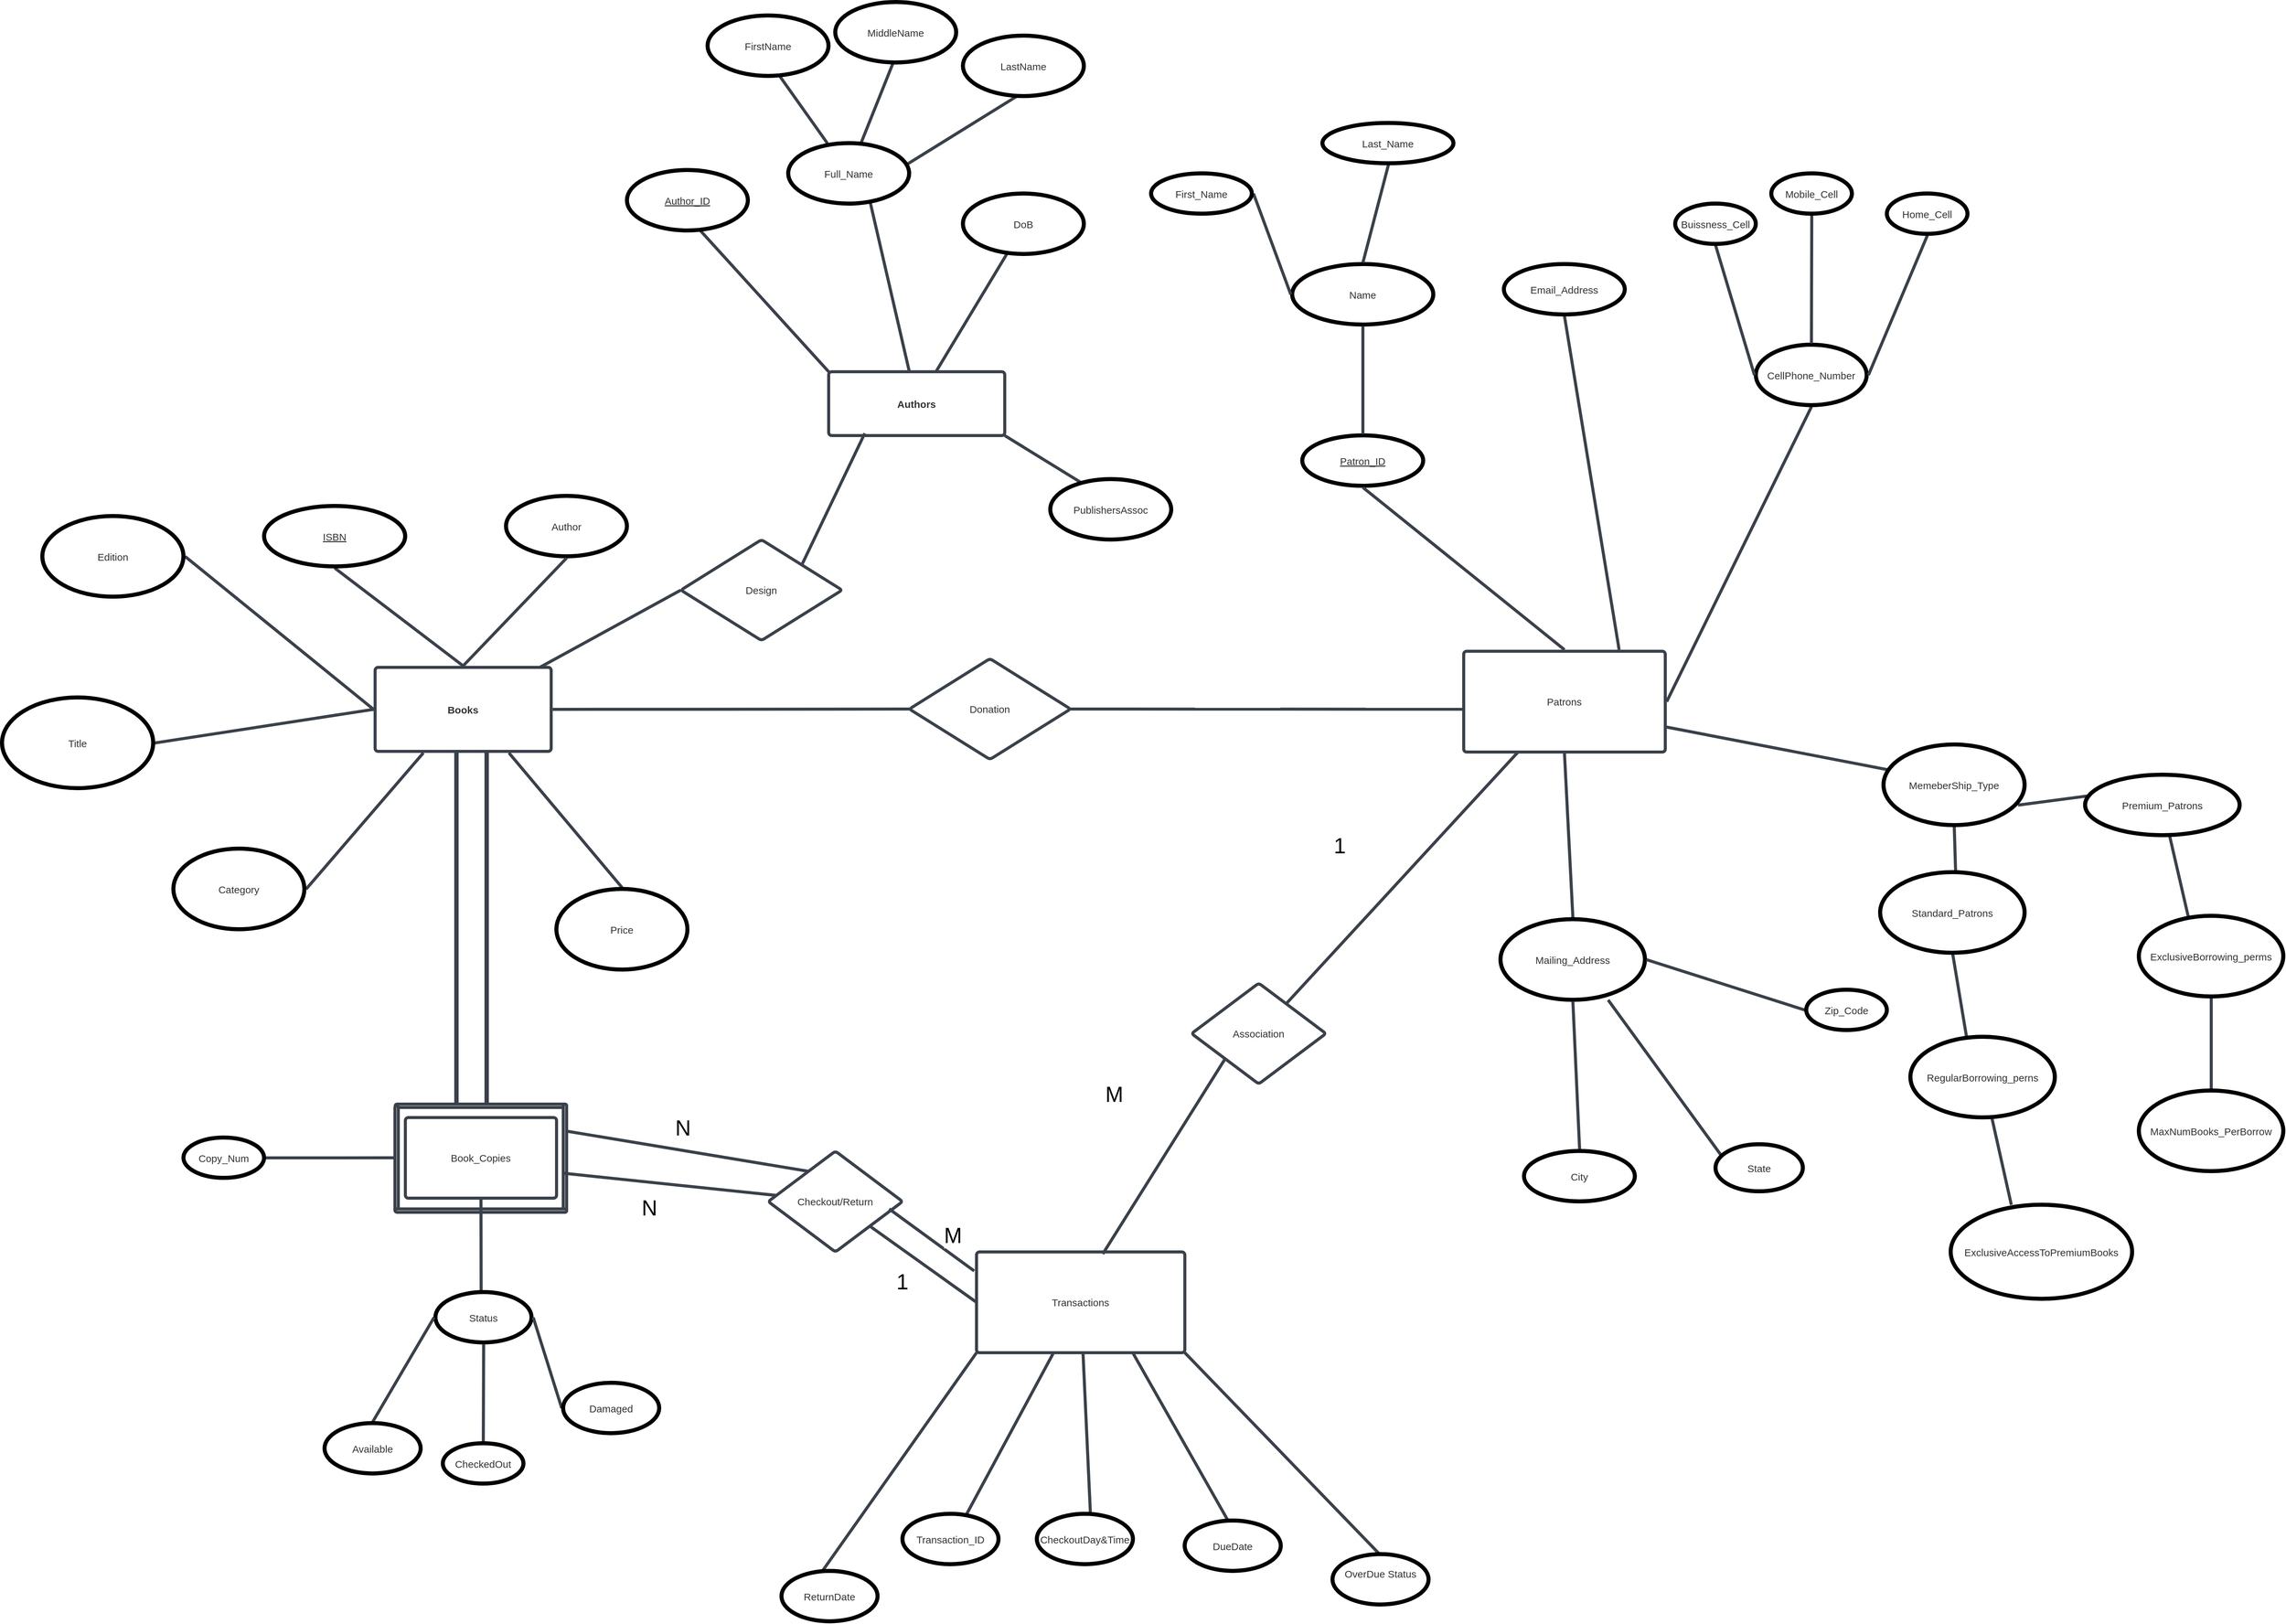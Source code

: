 <mxfile version="26.0.10">
  <diagram name="Page-1" id="xeobxapnhnjurY0t2ZCF">
    <mxGraphModel dx="5928" dy="4976" grid="1" gridSize="10" guides="1" tooltips="1" connect="1" arrows="1" fold="1" page="1" pageScale="1" pageWidth="1100" pageHeight="1700" math="0" shadow="0">
      <root>
        <mxCell id="0" />
        <mxCell id="1" parent="0" />
        <mxCell id="eGAmUR279255d1PDw6Jc-125" value="" style="group;rounded=1;fontSize=15;textOpacity=80;" parent="1" vertex="1" connectable="0">
          <mxGeometry x="760" y="-1100" width="2925" height="2025" as="geometry" />
        </mxCell>
        <mxCell id="eGAmUR279255d1PDw6Jc-61" value="Books" style="html=1;overflow=block;blockSpacing=1;whiteSpace=wrap;fontSize=15;fontColor=default;fontStyle=1;spacing=3.8;strokeColor=#3a414a;strokeOpacity=100;fillOpacity=100;rounded=1;absoluteArcSize=1;arcSize=9;fillColor=#ffffff;strokeWidth=4.5;lucidId=j2_NHzCVTF-l;textOpacity=80;" parent="eGAmUR279255d1PDw6Jc-125" vertex="1">
          <mxGeometry x="555" y="810" width="262" height="125" as="geometry" />
        </mxCell>
        <mxCell id="eGAmUR279255d1PDw6Jc-62" value="" style="html=1;jettySize=18;whiteSpace=wrap;fontSize=15;strokeColor=#3a414a;strokeOpacity=100;strokeWidth=4.5;rounded=1;arcSize=12;startArrow=none;endArrow=none;exitX=0.5;exitY=-0.018;exitPerimeter=0;entryX=0.5;entryY=1.025;entryPerimeter=0;lucidId=H2_NlaD~RAQ-;textOpacity=80;" parent="eGAmUR279255d1PDw6Jc-125" source="eGAmUR279255d1PDw6Jc-61" target="eGAmUR279255d1PDw6Jc-63" edge="1">
          <mxGeometry width="100" height="100" relative="1" as="geometry" />
        </mxCell>
        <mxCell id="eGAmUR279255d1PDw6Jc-63" value="ISBN" style="shape=ellipse;strokeWidth=6;fontSize=15;textOpacity=80;fontStyle=4" parent="eGAmUR279255d1PDw6Jc-125" vertex="1">
          <mxGeometry x="390" y="570" width="210" height="90" as="geometry" />
        </mxCell>
        <mxCell id="eGAmUR279255d1PDw6Jc-64" value="Author" style="shape=ellipse;strokeWidth=6;fontSize=15;textOpacity=80;" parent="eGAmUR279255d1PDw6Jc-125" vertex="1">
          <mxGeometry x="750" y="555" width="180" height="90" as="geometry" />
        </mxCell>
        <mxCell id="eGAmUR279255d1PDw6Jc-65" value="" style="html=1;jettySize=18;whiteSpace=wrap;fontSize=15;strokeColor=#3a414a;strokeOpacity=100;strokeWidth=4.5;rounded=1;arcSize=12;startArrow=none;endArrow=none;exitX=0.5;exitY=-0.018;exitPerimeter=0;entryX=0.5;entryY=1.025;entryPerimeter=0;lucidId=e5_N7iAQc3CS;textOpacity=80;" parent="eGAmUR279255d1PDw6Jc-125" source="eGAmUR279255d1PDw6Jc-61" target="eGAmUR279255d1PDw6Jc-64" edge="1">
          <mxGeometry width="100" height="100" relative="1" as="geometry" />
        </mxCell>
        <mxCell id="eGAmUR279255d1PDw6Jc-66" value="" style="html=1;jettySize=18;whiteSpace=wrap;fontSize=15;strokeColor=#3a414a;strokeOpacity=100;strokeWidth=4.5;rounded=1;arcSize=12;startArrow=none;endArrow=none;exitX=-0.009;exitY=0.5;exitPerimeter=0;entryX=1.01;entryY=0.5;entryPerimeter=0;lucidId=o5_NpqxvBkij;textOpacity=80;" parent="eGAmUR279255d1PDw6Jc-125" source="eGAmUR279255d1PDw6Jc-61" target="eGAmUR279255d1PDw6Jc-67" edge="1">
          <mxGeometry width="100" height="100" relative="1" as="geometry" />
        </mxCell>
        <mxCell id="eGAmUR279255d1PDw6Jc-67" value="Title " style="shape=ellipse;strokeWidth=6;fontSize=15;textOpacity=80;" parent="eGAmUR279255d1PDw6Jc-125" vertex="1">
          <mxGeometry y="855" width="225" height="135" as="geometry" />
        </mxCell>
        <mxCell id="eGAmUR279255d1PDw6Jc-68" value="" style="html=1;jettySize=18;whiteSpace=wrap;fontSize=15;strokeColor=#3a414a;strokeOpacity=100;strokeWidth=4.5;rounded=1;arcSize=12;startArrow=none;endArrow=none;exitX=-0.009;exitY=0.5;exitPerimeter=0;entryX=1.011;entryY=0.5;entryPerimeter=0;lucidId=J5_NUJ4w3qfV;textOpacity=80;" parent="eGAmUR279255d1PDw6Jc-125" source="eGAmUR279255d1PDw6Jc-61" target="eGAmUR279255d1PDw6Jc-69" edge="1">
          <mxGeometry width="100" height="100" relative="1" as="geometry" />
        </mxCell>
        <mxCell id="eGAmUR279255d1PDw6Jc-69" value="Edition" style="shape=ellipse;strokeWidth=6;fontSize=15;textOpacity=80;" parent="eGAmUR279255d1PDw6Jc-125" vertex="1">
          <mxGeometry x="60" y="585" width="210" height="120" as="geometry" />
        </mxCell>
        <mxCell id="eGAmUR279255d1PDw6Jc-70" value="" style="html=1;jettySize=18;whiteSpace=wrap;fontSize=15;strokeColor=#3a414a;strokeOpacity=100;strokeWidth=4.5;rounded=1;arcSize=12;startArrow=none;endArrow=none;exitX=0.274;exitY=1.018;exitPerimeter=0;entryX=1.012;entryY=0.5;entryPerimeter=0;lucidId=d6_NPdIH_Iv1;textOpacity=80;" parent="eGAmUR279255d1PDw6Jc-125" source="eGAmUR279255d1PDw6Jc-61" target="eGAmUR279255d1PDw6Jc-71" edge="1">
          <mxGeometry width="100" height="100" relative="1" as="geometry" />
        </mxCell>
        <mxCell id="eGAmUR279255d1PDw6Jc-71" value="Category" style="shape=ellipse;strokeWidth=6;fontSize=15;textOpacity=80;" parent="eGAmUR279255d1PDw6Jc-125" vertex="1">
          <mxGeometry x="255" y="1080" width="195" height="120" as="geometry" />
        </mxCell>
        <mxCell id="eGAmUR279255d1PDw6Jc-72" value="" style="html=1;jettySize=18;whiteSpace=wrap;fontSize=15;strokeColor=#3a414a;strokeOpacity=100;strokeWidth=4.5;rounded=1;arcSize=12;startArrow=none;endArrow=none;exitX=0.76;exitY=1.018;exitPerimeter=0;entryX=0.5;entryY=-0.019;entryPerimeter=0;lucidId=m6_N-7KDhnri;textOpacity=80;" parent="eGAmUR279255d1PDw6Jc-125" source="eGAmUR279255d1PDw6Jc-61" target="eGAmUR279255d1PDw6Jc-73" edge="1">
          <mxGeometry width="100" height="100" relative="1" as="geometry" />
        </mxCell>
        <mxCell id="eGAmUR279255d1PDw6Jc-73" value="Price" style="shape=ellipse;strokeWidth=6;fontSize=15;textOpacity=80;" parent="eGAmUR279255d1PDw6Jc-125" vertex="1">
          <mxGeometry x="825" y="1140" width="195" height="120" as="geometry" />
        </mxCell>
        <mxCell id="eGAmUR279255d1PDw6Jc-74" value="" style="html=1;jettySize=18;whiteSpace=wrap;fontSize=15;strokeColor=#3a414a;strokeOpacity=100;strokeWidth=4.5;rounded=1;arcSize=12;startArrow=none;endArrow=none;exitX=0.49;exitY=1;exitPerimeter=0;entryX=1.019;entryY=0.5;entryPerimeter=0;lucidId=Jh.NhC.yT0Kk;textOpacity=80;" parent="eGAmUR279255d1PDw6Jc-125" source="eGAmUR279255d1PDw6Jc-81" target="eGAmUR279255d1PDw6Jc-75" edge="1">
          <mxGeometry width="100" height="100" relative="1" as="geometry" />
        </mxCell>
        <mxCell id="eGAmUR279255d1PDw6Jc-75" value="Copy_Num" style="shape=ellipse;strokeWidth=6;fontSize=15;textOpacity=80;" parent="eGAmUR279255d1PDw6Jc-125" vertex="1">
          <mxGeometry x="270" y="1510" width="120" height="60" as="geometry" />
        </mxCell>
        <mxCell id="eGAmUR279255d1PDw6Jc-76" value="Book_Copies" style="html=1;overflow=block;blockSpacing=1;whiteSpace=wrap;fontSize=15;fontColor=default;spacing=9;strokeColor=#3a414a;strokeOpacity=100;fillOpacity=100;rounded=1;absoluteArcSize=1;arcSize=9;fillColor=#ffffff;strokeWidth=4.5;lucidId=Kf.Nl1nL9Wi.;textOpacity=80;" parent="eGAmUR279255d1PDw6Jc-125" vertex="1">
          <mxGeometry x="600" y="1480" width="225" height="120" as="geometry" />
        </mxCell>
        <mxCell id="eGAmUR279255d1PDw6Jc-77" value="" style="html=1;overflow=block;blockSpacing=1;whiteSpace=wrap;fontSize=15;spacing=0;strokeColor=#3a414a;strokeOpacity=100;fillOpacity=100;rounded=1;absoluteArcSize=1;arcSize=9;rotation=-270;fillColor=#ffffff;strokeWidth=4.5;lucidId=Kg.NG8R0NltL;textOpacity=80;" parent="eGAmUR279255d1PDw6Jc-125" vertex="1">
          <mxGeometry x="412" y="1198" width="528" height="2" as="geometry" />
        </mxCell>
        <mxCell id="eGAmUR279255d1PDw6Jc-78" value="" style="html=1;overflow=block;blockSpacing=1;whiteSpace=wrap;fontSize=15;spacing=0;strokeColor=#3a414a;strokeOpacity=100;fillOpacity=100;rounded=1;absoluteArcSize=1;arcSize=9;rotation=-270;fillColor=#ffffff;strokeWidth=4.5;lucidId=Ng.NywTlu88X;textOpacity=80;" parent="eGAmUR279255d1PDw6Jc-125" vertex="1">
          <mxGeometry x="457" y="1198" width="528" height="2" as="geometry" />
        </mxCell>
        <mxCell id="eGAmUR279255d1PDw6Jc-79" value="" style="html=1;overflow=block;blockSpacing=1;whiteSpace=wrap;fontSize=15;spacing=0;strokeColor=#3a414a;strokeOpacity=100;fillOpacity=100;rounded=1;absoluteArcSize=1;arcSize=9;fillColor=#ffffff;strokeWidth=4.5;lucidId=8h.Nz9cup._V;textOpacity=80;" parent="eGAmUR279255d1PDw6Jc-125" vertex="1">
          <mxGeometry x="585" y="1460" width="255" height="5" as="geometry" />
        </mxCell>
        <mxCell id="eGAmUR279255d1PDw6Jc-80" value="" style="html=1;overflow=block;blockSpacing=1;whiteSpace=wrap;fontSize=15;spacing=0;strokeColor=#3a414a;strokeOpacity=100;fillOpacity=100;rounded=1;absoluteArcSize=1;arcSize=9;rotation=-270;fillColor=#ffffff;strokeWidth=4.5;lucidId=_h.NYpM1ZeCq;textOpacity=80;" parent="eGAmUR279255d1PDw6Jc-125" vertex="1">
          <mxGeometry x="757" y="1538" width="161" height="5" as="geometry" />
        </mxCell>
        <mxCell id="eGAmUR279255d1PDw6Jc-81" value="" style="html=1;overflow=block;blockSpacing=1;whiteSpace=wrap;fontSize=15;spacing=0;strokeColor=#3a414a;strokeOpacity=100;fillOpacity=100;rounded=1;absoluteArcSize=1;arcSize=9;rotation=-270;fillColor=#ffffff;strokeWidth=4.5;lucidId=ji.NKlsPjdGa;textOpacity=80;" parent="eGAmUR279255d1PDw6Jc-125" vertex="1">
          <mxGeometry x="508" y="1539" width="158" height="5" as="geometry" />
        </mxCell>
        <mxCell id="eGAmUR279255d1PDw6Jc-82" value="" style="html=1;overflow=block;blockSpacing=1;whiteSpace=wrap;fontSize=15;spacing=0;strokeColor=#3a414a;strokeOpacity=100;fillOpacity=100;rounded=1;absoluteArcSize=1;arcSize=9;rotation=-180;fillColor=#ffffff;strokeWidth=4.5;lucidId=yi.NQOjgz-Xa;textOpacity=80;" parent="eGAmUR279255d1PDw6Jc-125" vertex="1">
          <mxGeometry x="585" y="1616" width="255" height="5" as="geometry" />
        </mxCell>
        <mxCell id="eGAmUR279255d1PDw6Jc-83" value="" style="html=1;jettySize=18;whiteSpace=wrap;fontSize=15;strokeColor=#3a414a;strokeOpacity=100;strokeWidth=4.5;rounded=1;arcSize=12;startArrow=none;endArrow=none;exitX=0.5;exitY=1.019;exitPerimeter=0;entryX=0.474;entryY=-0.03;entryPerimeter=0;lucidId=Jj.NLq5GuH-~;textOpacity=80;" parent="eGAmUR279255d1PDw6Jc-125" source="eGAmUR279255d1PDw6Jc-76" target="eGAmUR279255d1PDw6Jc-84" edge="1">
          <mxGeometry width="100" height="100" relative="1" as="geometry" />
        </mxCell>
        <mxCell id="eGAmUR279255d1PDw6Jc-84" value="Status" style="shape=ellipse;strokeWidth=6;fontSize=15;textOpacity=80;" parent="eGAmUR279255d1PDw6Jc-125" vertex="1">
          <mxGeometry x="645" y="1740" width="143" height="75" as="geometry" />
        </mxCell>
        <mxCell id="eGAmUR279255d1PDw6Jc-85" value="" style="html=1;jettySize=18;whiteSpace=wrap;fontSize=15;strokeColor=#3a414a;strokeOpacity=100;strokeWidth=4.5;rounded=1;arcSize=12;startArrow=none;endArrow=none;exitX=0.5;exitY=1.03;exitPerimeter=0;entryX=0.5;entryY=-0.037;entryPerimeter=0;lucidId=1k.NEYei7xJI;textOpacity=80;" parent="eGAmUR279255d1PDw6Jc-125" source="eGAmUR279255d1PDw6Jc-84" target="eGAmUR279255d1PDw6Jc-86" edge="1">
          <mxGeometry width="100" height="100" relative="1" as="geometry" />
        </mxCell>
        <mxCell id="eGAmUR279255d1PDw6Jc-86" value="CheckedOut" style="shape=ellipse;strokeWidth=6;fontSize=15;textOpacity=80;" parent="eGAmUR279255d1PDw6Jc-125" vertex="1">
          <mxGeometry x="656" y="1965" width="120" height="60" as="geometry" />
        </mxCell>
        <mxCell id="eGAmUR279255d1PDw6Jc-87" value="" style="html=1;jettySize=18;whiteSpace=wrap;fontSize=15;strokeColor=#3a414a;strokeOpacity=100;strokeWidth=4.5;rounded=1;arcSize=12;startArrow=none;endArrow=none;exitX=-0.016;exitY=0.5;exitPerimeter=0;entryX=0.5;entryY=-0.03;entryPerimeter=0;lucidId=7k.NJDdK~9hI;textOpacity=80;" parent="eGAmUR279255d1PDw6Jc-125" source="eGAmUR279255d1PDw6Jc-84" target="eGAmUR279255d1PDw6Jc-90" edge="1">
          <mxGeometry width="100" height="100" relative="1" as="geometry" />
        </mxCell>
        <mxCell id="eGAmUR279255d1PDw6Jc-88" value="" style="html=1;jettySize=18;whiteSpace=wrap;fontSize=15;strokeColor=#3a414a;strokeOpacity=100;strokeWidth=4.5;rounded=1;arcSize=12;startArrow=none;endArrow=none;exitX=1.016;exitY=0.5;exitPerimeter=0;entryX=-0.016;entryY=0.5;entryPerimeter=0;lucidId=8k.Nfq~yMeq9;textOpacity=80;" parent="eGAmUR279255d1PDw6Jc-125" source="eGAmUR279255d1PDw6Jc-84" target="eGAmUR279255d1PDw6Jc-89" edge="1">
          <mxGeometry width="100" height="100" relative="1" as="geometry" />
        </mxCell>
        <mxCell id="eGAmUR279255d1PDw6Jc-89" value="Damaged" style="shape=ellipse;strokeWidth=6;fontSize=15;textOpacity=80;" parent="eGAmUR279255d1PDw6Jc-125" vertex="1">
          <mxGeometry x="835" y="1875" width="143" height="75" as="geometry" />
        </mxCell>
        <mxCell id="eGAmUR279255d1PDw6Jc-90" value="Available" style="shape=ellipse;strokeWidth=6;fontSize=15;textOpacity=80;" parent="eGAmUR279255d1PDw6Jc-125" vertex="1">
          <mxGeometry x="480" y="1935" width="143" height="75" as="geometry" />
        </mxCell>
        <mxCell id="eGAmUR279255d1PDw6Jc-126" style="edgeStyle=none;shape=connector;rounded=1;orthogonalLoop=1;jettySize=auto;html=1;exitX=1;exitY=0.75;exitDx=0;exitDy=0;strokeColor=#3a414a;strokeWidth=4.5;align=center;verticalAlign=middle;arcSize=12;fontFamily=Helvetica;fontSize=15;fontColor=default;labelBackgroundColor=default;startArrow=none;endArrow=none;endFill=1;startFill=0;textOpacity=80;" parent="eGAmUR279255d1PDw6Jc-125" source="eGAmUR279255d1PDw6Jc-91" edge="1">
          <mxGeometry relative="1" as="geometry">
            <mxPoint x="2820" y="965" as="targetPoint" />
          </mxGeometry>
        </mxCell>
        <mxCell id="eGAmUR279255d1PDw6Jc-91" value="Patrons" style="html=1;overflow=block;blockSpacing=1;whiteSpace=wrap;fontSize=15;fontColor=default;spacing=9;strokeColor=#3a414a;strokeOpacity=100;fillOpacity=100;rounded=1;absoluteArcSize=1;arcSize=9;fillColor=#ffffff;strokeWidth=4.5;lucidId=Lw.NLUe01jBl;textOpacity=80;" parent="eGAmUR279255d1PDw6Jc-125" vertex="1">
          <mxGeometry x="2175" y="786" width="300" height="150" as="geometry" />
        </mxCell>
        <mxCell id="eGAmUR279255d1PDw6Jc-92" value="Donation" style="html=1;overflow=block;blockSpacing=1;whiteSpace=wrap;rhombus;fontSize=15;fontColor=default;spacing=3.8;strokeColor=#3a414a;strokeOpacity=100;fillOpacity=100;rounded=1;absoluteArcSize=1;arcSize=9;fillColor=#ffffff;strokeWidth=4.5;lucidId=Ow.NtlfTqsT4;textOpacity=80;" parent="eGAmUR279255d1PDw6Jc-125" vertex="1">
          <mxGeometry x="1350" y="797" width="240" height="150" as="geometry" />
        </mxCell>
        <mxCell id="eGAmUR279255d1PDw6Jc-93" value="" style="html=1;jettySize=18;whiteSpace=wrap;fontSize=15;strokeColor=#3a414a;strokeOpacity=100;strokeWidth=4.5;rounded=1;arcSize=12;startArrow=none;endArrow=none;exitX=1.009;exitY=0.5;exitPerimeter=0;entryX=0.001;entryY=0.5;entryPerimeter=0;lucidId=-w.Nb8rJoifG;textOpacity=80;" parent="eGAmUR279255d1PDw6Jc-125" source="eGAmUR279255d1PDw6Jc-61" target="eGAmUR279255d1PDw6Jc-92" edge="1">
          <mxGeometry width="100" height="100" relative="1" as="geometry" />
        </mxCell>
        <mxCell id="eGAmUR279255d1PDw6Jc-94" value="" style="html=1;jettySize=18;whiteSpace=wrap;fontSize=15;strokeColor=#3a414a;strokeOpacity=100;strokeWidth=4.5;rounded=1;arcSize=12;startArrow=none;endArrow=none;exitX=0.999;exitY=0.5;exitPerimeter=0;entryX=-0.007;entryY=0.575;entryPerimeter=0;lucidId=gy.N_j.fROvV;textOpacity=80;" parent="eGAmUR279255d1PDw6Jc-125" source="eGAmUR279255d1PDw6Jc-92" target="eGAmUR279255d1PDw6Jc-91" edge="1">
          <mxGeometry width="100" height="100" relative="1" as="geometry" />
        </mxCell>
        <mxCell id="eGAmUR279255d1PDw6Jc-95" value="Patron_ID" style="shape=ellipse;strokeWidth=6;fontSize=15;textOpacity=80;fontStyle=4" parent="eGAmUR279255d1PDw6Jc-125" vertex="1">
          <mxGeometry x="1935" y="465" width="180" height="75" as="geometry" />
        </mxCell>
        <mxCell id="eGAmUR279255d1PDw6Jc-96" value="" style="html=1;jettySize=18;whiteSpace=wrap;fontSize=13;strokeColor=#3a414a;strokeOpacity=100;strokeWidth=4.5;rounded=1;arcSize=12;startArrow=none;endArrow=none;endFill=1;exitX=0.5;exitY=-0.015;exitPerimeter=0;entryX=0.5;entryY=1.03;entryPerimeter=0;lucidId=Sz.N8muI5Tj.;startFill=0;movable=0;resizable=0;rotatable=0;deletable=0;editable=0;locked=1;connectable=0;" parent="eGAmUR279255d1PDw6Jc-125" source="eGAmUR279255d1PDw6Jc-91" target="eGAmUR279255d1PDw6Jc-95" edge="1">
          <mxGeometry width="100" height="100" relative="1" as="geometry" />
        </mxCell>
        <mxCell id="eGAmUR279255d1PDw6Jc-98" value="Name" style="shape=ellipse;strokeWidth=6;fontSize=15;textOpacity=80;" parent="eGAmUR279255d1PDw6Jc-125" vertex="1">
          <mxGeometry x="1920" y="210" width="210" height="90" as="geometry" />
        </mxCell>
        <mxCell id="eGAmUR279255d1PDw6Jc-99" value="" style="html=1;jettySize=18;whiteSpace=wrap;fontSize=15;strokeColor=#3a414a;strokeOpacity=100;strokeWidth=4.5;rounded=1;arcSize=12;startArrow=none;endArrow=none;endFill=1;exitX=-0.011;exitY=0.5;exitPerimeter=0;entryX=1.015;entryY=0.5;entryPerimeter=0;lucidId=4B.N2U.56E3J;startFill=0;textOpacity=80;" parent="eGAmUR279255d1PDw6Jc-125" source="eGAmUR279255d1PDw6Jc-98" target="eGAmUR279255d1PDw6Jc-100" edge="1">
          <mxGeometry width="100" height="100" relative="1" as="geometry" />
        </mxCell>
        <mxCell id="eGAmUR279255d1PDw6Jc-100" value="First_Name" style="shape=ellipse;strokeWidth=6;fontSize=15;textOpacity=80;" parent="eGAmUR279255d1PDw6Jc-125" vertex="1">
          <mxGeometry x="1710" y="75" width="150" height="60" as="geometry" />
        </mxCell>
        <mxCell id="eGAmUR279255d1PDw6Jc-101" value="" style="html=1;jettySize=18;whiteSpace=wrap;fontSize=15;strokeColor=#3a414a;strokeOpacity=100;strokeWidth=4.5;rounded=1;arcSize=12;startArrow=none;endArrow=none;endFill=1;exitX=0.5;exitY=-0.025;exitPerimeter=0;lucidId=cC.N-YrFx.5s;startFill=0;textOpacity=80;" parent="eGAmUR279255d1PDw6Jc-125" source="eGAmUR279255d1PDw6Jc-98" edge="1">
          <mxGeometry width="100" height="100" relative="1" as="geometry">
            <mxPoint x="2063" y="62" as="targetPoint" />
          </mxGeometry>
        </mxCell>
        <mxCell id="eGAmUR279255d1PDw6Jc-102" value="Last_Name" style="shape=ellipse;strokeWidth=6;fontSize=15;textOpacity=80;" parent="eGAmUR279255d1PDw6Jc-125" vertex="1">
          <mxGeometry x="1965" width="195" height="60" as="geometry" />
        </mxCell>
        <mxCell id="eGAmUR279255d1PDw6Jc-103" value="" style="html=1;jettySize=18;whiteSpace=wrap;fontSize=15;strokeColor=#3a414a;strokeOpacity=100;strokeWidth=4.5;rounded=1;arcSize=12;startArrow=none;endArrow=none;endFill=1;exitX=0.771;exitY=-0.015;exitPerimeter=0;entryX=0.5;entryY=1.03;entryPerimeter=0;lucidId=aD.NhcuTuw~i;startFill=0;textOpacity=80;" parent="eGAmUR279255d1PDw6Jc-125" source="eGAmUR279255d1PDw6Jc-91" target="eGAmUR279255d1PDw6Jc-104" edge="1">
          <mxGeometry width="100" height="100" relative="1" as="geometry" />
        </mxCell>
        <mxCell id="eGAmUR279255d1PDw6Jc-104" value="Email_Address" style="shape=ellipse;strokeWidth=6;fontSize=15;textOpacity=80;" parent="eGAmUR279255d1PDw6Jc-125" vertex="1">
          <mxGeometry x="2235" y="210" width="180" height="75" as="geometry" />
        </mxCell>
        <mxCell id="eGAmUR279255d1PDw6Jc-105" value="" style="html=1;jettySize=18;whiteSpace=wrap;fontSize=15;strokeColor=#3a414a;strokeOpacity=100;strokeWidth=4.5;rounded=1;arcSize=12;startArrow=none;endArrow=none;endFill=1;exitX=1.007;exitY=0.5;exitPerimeter=0;entryX=0.5;entryY=1.025;entryPerimeter=0;lucidId=8D.NgyDWKfum;startFill=0;textOpacity=80;" parent="eGAmUR279255d1PDw6Jc-125" source="eGAmUR279255d1PDw6Jc-91" target="eGAmUR279255d1PDw6Jc-106" edge="1">
          <mxGeometry width="100" height="100" relative="1" as="geometry" />
        </mxCell>
        <mxCell id="eGAmUR279255d1PDw6Jc-106" value="CellPhone_Number" style="shape=ellipse;strokeWidth=6;fontSize=15;textOpacity=80;" parent="eGAmUR279255d1PDw6Jc-125" vertex="1">
          <mxGeometry x="2610" y="330" width="165" height="90" as="geometry" />
        </mxCell>
        <mxCell id="eGAmUR279255d1PDw6Jc-107" value="" style="html=1;jettySize=18;whiteSpace=wrap;fontSize=15;strokeColor=#3a414a;strokeOpacity=100;strokeWidth=4.5;rounded=1;arcSize=12;startArrow=none;endArrow=none;endFill=1;exitX=0.5;exitY=-0.025;exitPerimeter=0;entryX=0.5;entryY=1.038;entryPerimeter=0;lucidId=oE.NQwb4N3pj;startFill=0;textOpacity=80;" parent="eGAmUR279255d1PDw6Jc-125" source="eGAmUR279255d1PDw6Jc-106" target="eGAmUR279255d1PDw6Jc-108" edge="1">
          <mxGeometry width="100" height="100" relative="1" as="geometry" />
        </mxCell>
        <mxCell id="eGAmUR279255d1PDw6Jc-108" value="Mobile_Cell" style="shape=ellipse;strokeWidth=6;fontSize=15;textOpacity=80;" parent="eGAmUR279255d1PDw6Jc-125" vertex="1">
          <mxGeometry x="2633" y="75" width="120" height="60" as="geometry" />
        </mxCell>
        <mxCell id="eGAmUR279255d1PDw6Jc-109" value="" style="html=1;jettySize=18;whiteSpace=wrap;fontSize=15;strokeColor=#3a414a;strokeOpacity=100;strokeWidth=4.5;rounded=1;arcSize=12;startArrow=none;endArrow=none;endFill=1;exitX=1.014;exitY=0.5;exitPerimeter=0;entryX=0.5;entryY=1.038;entryPerimeter=0;lucidId=zE.N7BWNac32;startFill=0;textOpacity=80;" parent="eGAmUR279255d1PDw6Jc-125" source="eGAmUR279255d1PDw6Jc-106" target="eGAmUR279255d1PDw6Jc-110" edge="1">
          <mxGeometry width="100" height="100" relative="1" as="geometry" />
        </mxCell>
        <mxCell id="eGAmUR279255d1PDw6Jc-110" value="Home_Cell" style="shape=ellipse;strokeWidth=6;fontSize=15;textOpacity=80;" parent="eGAmUR279255d1PDw6Jc-125" vertex="1">
          <mxGeometry x="2805" y="105" width="120" height="60" as="geometry" />
        </mxCell>
        <mxCell id="eGAmUR279255d1PDw6Jc-111" value="" style="html=1;jettySize=18;whiteSpace=wrap;fontSize=15;strokeColor=#3a414a;strokeOpacity=100;strokeWidth=4.5;rounded=1;arcSize=12;startArrow=none;endArrow=none;endFill=1;exitX=-0.014;exitY=0.5;exitPerimeter=0;entryX=0.5;entryY=1.038;entryPerimeter=0;lucidId=LE.Nro4S91PY;startFill=0;textOpacity=80;" parent="eGAmUR279255d1PDw6Jc-125" source="eGAmUR279255d1PDw6Jc-106" target="eGAmUR279255d1PDw6Jc-112" edge="1">
          <mxGeometry width="100" height="100" relative="1" as="geometry" />
        </mxCell>
        <mxCell id="eGAmUR279255d1PDw6Jc-112" value="Buissness_Cell" style="shape=ellipse;strokeWidth=6;fontSize=15;textOpacity=80;" parent="eGAmUR279255d1PDw6Jc-125" vertex="1">
          <mxGeometry x="2490" y="120" width="120" height="60" as="geometry" />
        </mxCell>
        <mxCell id="eGAmUR279255d1PDw6Jc-113" value="" style="html=1;jettySize=18;whiteSpace=wrap;fontSize=15;strokeColor=#3a414a;strokeOpacity=100;strokeWidth=4.5;rounded=1;arcSize=12;startArrow=none;endArrow=none;exitX=0.5;exitY=1.015;exitPerimeter=0;entryX=0.5;entryY=-0.019;entryPerimeter=0;lucidId=rF.Nk78lTFVh;textOpacity=80;" parent="eGAmUR279255d1PDw6Jc-125" source="eGAmUR279255d1PDw6Jc-91" target="eGAmUR279255d1PDw6Jc-114" edge="1">
          <mxGeometry width="100" height="100" relative="1" as="geometry" />
        </mxCell>
        <mxCell id="eGAmUR279255d1PDw6Jc-114" value="Mailing_Address" style="shape=ellipse;strokeWidth=6;fontSize=15;textOpacity=80;" parent="eGAmUR279255d1PDw6Jc-125" vertex="1">
          <mxGeometry x="2230" y="1185" width="215" height="120" as="geometry" />
        </mxCell>
        <mxCell id="eGAmUR279255d1PDw6Jc-115" value="" style="html=1;jettySize=18;whiteSpace=wrap;fontSize=15;strokeColor=#3a414a;strokeOpacity=100;strokeWidth=4.5;rounded=1;arcSize=12;startArrow=none;endArrow=none;exitX=0.5;exitY=1.019;exitPerimeter=0;entryX=0.5;entryY=-0.037;entryPerimeter=0;lucidId=_F.NS5dodU0_;textOpacity=80;" parent="eGAmUR279255d1PDw6Jc-125" source="eGAmUR279255d1PDw6Jc-114" target="eGAmUR279255d1PDw6Jc-116" edge="1">
          <mxGeometry width="100" height="100" relative="1" as="geometry" />
        </mxCell>
        <mxCell id="eGAmUR279255d1PDw6Jc-116" value="City" style="shape=ellipse;strokeWidth=6;fontSize=15;textOpacity=80;" parent="eGAmUR279255d1PDw6Jc-125" vertex="1">
          <mxGeometry x="2265" y="1530" width="165" height="75" as="geometry" />
        </mxCell>
        <mxCell id="eGAmUR279255d1PDw6Jc-117" value="" style="html=1;jettySize=18;whiteSpace=wrap;fontSize=15;strokeColor=#3a414a;strokeOpacity=100;strokeWidth=4.5;rounded=1;arcSize=12;startArrow=none;endArrow=none;entryX=0.5;entryY=-0.037;entryPerimeter=0;lucidId=bG.N46yHAq02;textOpacity=80;" parent="eGAmUR279255d1PDw6Jc-125" edge="1">
          <mxGeometry width="100" height="100" relative="1" as="geometry">
            <mxPoint x="2390" y="1305" as="sourcePoint" />
            <mxPoint x="2571.84" y="1555.0" as="targetPoint" />
          </mxGeometry>
        </mxCell>
        <mxCell id="eGAmUR279255d1PDw6Jc-118" value="State" style="shape=ellipse;strokeWidth=6;fontSize=15;textOpacity=80;" parent="eGAmUR279255d1PDw6Jc-125" vertex="1">
          <mxGeometry x="2550" y="1520" width="130" height="70" as="geometry" />
        </mxCell>
        <mxCell id="eGAmUR279255d1PDw6Jc-119" value="" style="html=1;jettySize=18;whiteSpace=wrap;fontSize=15;strokeColor=#3a414a;strokeOpacity=100;strokeWidth=4.5;rounded=1;arcSize=12;startArrow=none;endArrow=none;exitX=1.009;exitY=0.5;exitPerimeter=0;entryX=-0.019;entryY=0.5;entryPerimeter=0;lucidId=lG.NGaEE5w9L;textOpacity=80;" parent="eGAmUR279255d1PDw6Jc-125" source="eGAmUR279255d1PDw6Jc-114" target="eGAmUR279255d1PDw6Jc-120" edge="1">
          <mxGeometry width="100" height="100" relative="1" as="geometry" />
        </mxCell>
        <mxCell id="eGAmUR279255d1PDw6Jc-120" value="Zip_Code" style="shape=ellipse;strokeWidth=6;fontSize=15;textOpacity=80;" parent="eGAmUR279255d1PDw6Jc-125" vertex="1">
          <mxGeometry x="2685" y="1290" width="120" height="60" as="geometry" />
        </mxCell>
        <mxCell id="eGAmUR279255d1PDw6Jc-97" value="" style="html=1;jettySize=18;whiteSpace=wrap;fontSize=15;strokeColor=#3a414a;strokeOpacity=100;strokeWidth=4.5;rounded=1;arcSize=12;startArrow=none;endArrow=none;endFill=1;exitX=0.5;exitY=-0.03;exitPerimeter=0;entryX=0.5;entryY=1.025;entryPerimeter=0;lucidId=QB.N~n38YrCF;startFill=0;textOpacity=80;" parent="eGAmUR279255d1PDw6Jc-125" source="eGAmUR279255d1PDw6Jc-95" target="eGAmUR279255d1PDw6Jc-98" edge="1">
          <mxGeometry width="100" height="100" relative="1" as="geometry" />
        </mxCell>
        <mxCell id="eGAmUR279255d1PDw6Jc-472" style="edgeStyle=none;shape=connector;rounded=1;orthogonalLoop=1;jettySize=auto;html=1;strokeColor=#3a414a;strokeWidth=4.5;align=center;verticalAlign=middle;arcSize=12;fontFamily=Helvetica;fontSize=13;fontColor=default;labelBackgroundColor=default;startArrow=none;endArrow=none;endFill=1;startFill=0;" parent="eGAmUR279255d1PDw6Jc-125" source="eGAmUR279255d1PDw6Jc-401" edge="1">
          <mxGeometry relative="1" as="geometry">
            <mxPoint x="1430" y="2080" as="targetPoint" />
          </mxGeometry>
        </mxCell>
        <mxCell id="eGAmUR279255d1PDw6Jc-474" style="edgeStyle=none;shape=connector;rounded=1;orthogonalLoop=1;jettySize=auto;html=1;strokeColor=#3a414a;strokeWidth=4.5;align=center;verticalAlign=middle;arcSize=12;fontFamily=Helvetica;fontSize=13;fontColor=default;labelBackgroundColor=default;startArrow=none;endArrow=none;endFill=1;startFill=0;" parent="eGAmUR279255d1PDw6Jc-125" source="eGAmUR279255d1PDw6Jc-401" edge="1">
          <mxGeometry relative="1" as="geometry">
            <mxPoint x="1620" y="2080" as="targetPoint" />
          </mxGeometry>
        </mxCell>
        <mxCell id="eGAmUR279255d1PDw6Jc-476" style="edgeStyle=none;shape=connector;rounded=1;orthogonalLoop=1;jettySize=auto;html=1;exitX=0.75;exitY=1;exitDx=0;exitDy=0;strokeColor=#3a414a;strokeWidth=4.5;align=center;verticalAlign=middle;arcSize=12;fontFamily=Helvetica;fontSize=13;fontColor=default;labelBackgroundColor=default;startArrow=none;endArrow=none;endFill=1;startFill=0;" parent="eGAmUR279255d1PDw6Jc-125" source="eGAmUR279255d1PDw6Jc-401" edge="1">
          <mxGeometry relative="1" as="geometry">
            <mxPoint x="1830" y="2090" as="targetPoint" />
          </mxGeometry>
        </mxCell>
        <mxCell id="eGAmUR279255d1PDw6Jc-478" style="edgeStyle=none;shape=connector;rounded=1;orthogonalLoop=1;jettySize=auto;html=1;exitX=0;exitY=1;exitDx=0;exitDy=0;strokeColor=#3a414a;strokeWidth=4.5;align=center;verticalAlign=middle;arcSize=12;fontFamily=Helvetica;fontSize=13;fontColor=default;labelBackgroundColor=default;startArrow=none;endArrow=none;endFill=1;startFill=0;" parent="eGAmUR279255d1PDw6Jc-125" source="eGAmUR279255d1PDw6Jc-401" edge="1">
          <mxGeometry relative="1" as="geometry">
            <mxPoint x="1210" y="2170" as="targetPoint" />
          </mxGeometry>
        </mxCell>
        <mxCell id="eGAmUR279255d1PDw6Jc-480" style="edgeStyle=none;shape=connector;rounded=1;orthogonalLoop=1;jettySize=auto;html=1;exitX=1;exitY=1;exitDx=0;exitDy=0;strokeColor=#3a414a;strokeWidth=4.5;align=center;verticalAlign=middle;arcSize=12;fontFamily=Helvetica;fontSize=13;fontColor=default;labelBackgroundColor=default;startArrow=none;endArrow=none;endFill=1;startFill=0;" parent="eGAmUR279255d1PDw6Jc-125" source="eGAmUR279255d1PDw6Jc-401" edge="1">
          <mxGeometry relative="1" as="geometry">
            <mxPoint x="2050" y="2130" as="targetPoint" />
          </mxGeometry>
        </mxCell>
        <mxCell id="eGAmUR279255d1PDw6Jc-401" value="Transactions" style="html=1;overflow=block;blockSpacing=1;whiteSpace=wrap;fontSize=15;fontColor=default;spacing=9;strokeColor=#3a414a;strokeOpacity=100;fillOpacity=100;rounded=1;absoluteArcSize=1;arcSize=9;fillColor=#ffffff;strokeWidth=4.5;lucidId=Lw.NLUe01jBl;textOpacity=80;" parent="eGAmUR279255d1PDw6Jc-125" vertex="1">
          <mxGeometry x="1450" y="1680" width="310" height="150" as="geometry" />
        </mxCell>
        <mxCell id="eGAmUR279255d1PDw6Jc-470" style="edgeStyle=none;shape=connector;rounded=1;orthogonalLoop=1;jettySize=auto;html=1;entryX=0;entryY=0.5;entryDx=0;entryDy=0;strokeColor=#3a414a;strokeWidth=4.5;align=center;verticalAlign=middle;arcSize=12;fontFamily=Helvetica;fontSize=13;fontColor=default;labelBackgroundColor=default;startArrow=none;endArrow=none;endFill=1;startFill=0;" parent="eGAmUR279255d1PDw6Jc-125" source="eGAmUR279255d1PDw6Jc-466" target="eGAmUR279255d1PDw6Jc-401" edge="1">
          <mxGeometry relative="1" as="geometry" />
        </mxCell>
        <mxCell id="eGAmUR279255d1PDw6Jc-487" style="edgeStyle=none;shape=connector;rounded=1;orthogonalLoop=1;jettySize=auto;html=1;strokeColor=#3a414a;strokeWidth=4.5;align=center;verticalAlign=middle;arcSize=12;fontFamily=Helvetica;fontSize=13;fontColor=default;labelBackgroundColor=default;startArrow=none;endArrow=none;endFill=1;startFill=0;exitX=0.25;exitY=0;exitDx=0;exitDy=0;" parent="eGAmUR279255d1PDw6Jc-125" source="eGAmUR279255d1PDw6Jc-80" edge="1">
          <mxGeometry relative="1" as="geometry">
            <mxPoint x="1200" y="1560" as="targetPoint" />
            <mxPoint x="850" y="1490" as="sourcePoint" />
          </mxGeometry>
        </mxCell>
        <mxCell id="eGAmUR279255d1PDw6Jc-466" value="Checkout/Return" style="html=1;overflow=block;blockSpacing=1;whiteSpace=wrap;rhombus;fontSize=15;fontColor=default;spacing=3.8;strokeColor=#3a414a;strokeOpacity=100;fillOpacity=100;rounded=1;absoluteArcSize=1;arcSize=9;fillColor=#ffffff;strokeWidth=4.5;lucidId=Ow.NtlfTqsT4;textOpacity=80;" parent="eGAmUR279255d1PDw6Jc-125" vertex="1">
          <mxGeometry x="1140" y="1530" width="200" height="150" as="geometry" />
        </mxCell>
        <mxCell id="eGAmUR279255d1PDw6Jc-468" style="edgeStyle=none;shape=connector;rounded=1;orthogonalLoop=1;jettySize=auto;html=1;strokeColor=#3a414a;strokeWidth=4.5;align=center;verticalAlign=middle;arcSize=12;fontFamily=Helvetica;fontSize=13;fontColor=default;labelBackgroundColor=default;startArrow=none;endArrow=none;endFill=1;startFill=0;" parent="eGAmUR279255d1PDw6Jc-125" source="eGAmUR279255d1PDw6Jc-467" target="eGAmUR279255d1PDw6Jc-91" edge="1">
          <mxGeometry relative="1" as="geometry" />
        </mxCell>
        <mxCell id="eGAmUR279255d1PDw6Jc-467" value="Association" style="html=1;overflow=block;blockSpacing=1;whiteSpace=wrap;rhombus;fontSize=15;fontColor=default;spacing=3.8;strokeColor=#3a414a;strokeOpacity=100;fillOpacity=100;rounded=1;absoluteArcSize=1;arcSize=9;fillColor=#ffffff;strokeWidth=4.5;lucidId=Ow.NtlfTqsT4;textOpacity=80;" parent="eGAmUR279255d1PDw6Jc-125" vertex="1">
          <mxGeometry x="1770" y="1280" width="200" height="150" as="geometry" />
        </mxCell>
        <mxCell id="eGAmUR279255d1PDw6Jc-469" style="edgeStyle=none;shape=connector;rounded=1;orthogonalLoop=1;jettySize=auto;html=1;entryX=0.64;entryY=0.667;entryDx=0;entryDy=0;entryPerimeter=0;strokeColor=#3a414a;strokeWidth=4.5;align=center;verticalAlign=middle;arcSize=12;fontFamily=Helvetica;fontSize=13;fontColor=default;labelBackgroundColor=default;startArrow=none;endArrow=none;endFill=1;startFill=0;" parent="eGAmUR279255d1PDw6Jc-125" source="eGAmUR279255d1PDw6Jc-466" target="eGAmUR279255d1PDw6Jc-80" edge="1">
          <mxGeometry relative="1" as="geometry" />
        </mxCell>
        <mxCell id="eGAmUR279255d1PDw6Jc-471" style="edgeStyle=none;shape=connector;rounded=1;orthogonalLoop=1;jettySize=auto;html=1;exitX=0;exitY=1;exitDx=0;exitDy=0;entryX=0.606;entryY=0.02;entryDx=0;entryDy=0;entryPerimeter=0;strokeColor=#3a414a;strokeWidth=4.5;align=center;verticalAlign=middle;arcSize=12;fontFamily=Helvetica;fontSize=13;fontColor=default;labelBackgroundColor=default;startArrow=none;endArrow=none;endFill=1;startFill=0;" parent="eGAmUR279255d1PDw6Jc-125" source="eGAmUR279255d1PDw6Jc-467" target="eGAmUR279255d1PDw6Jc-401" edge="1">
          <mxGeometry relative="1" as="geometry" />
        </mxCell>
        <mxCell id="eGAmUR279255d1PDw6Jc-482" value="&lt;font style=&quot;font-size: 32px;&quot;&gt;1&lt;/font&gt;" style="text;html=1;align=center;verticalAlign=middle;whiteSpace=wrap;rounded=0;fontFamily=Helvetica;fontSize=13;fontColor=default;labelBackgroundColor=default;resizable=0;" parent="eGAmUR279255d1PDw6Jc-125" vertex="1">
          <mxGeometry x="1310" y="1710" width="60" height="30" as="geometry" />
        </mxCell>
        <mxCell id="eGAmUR279255d1PDw6Jc-483" value="&lt;div style=&quot;text-align: center;&quot;&gt;&lt;span style=&quot;background-color: light-dark(#ffffff, var(--ge-dark-color, #121212)); color: light-dark(rgb(0, 0, 0), rgb(255, 255, 255)); font-size: 32px;&quot;&gt;N&lt;/span&gt;&lt;/div&gt;" style="text;whiteSpace=wrap;html=1;fontFamily=Helvetica;fontSize=13;fontColor=default;labelBackgroundColor=default;resizable=0;" parent="eGAmUR279255d1PDw6Jc-125" vertex="1">
          <mxGeometry x="950" y="1588.5" width="50" height="60" as="geometry" />
        </mxCell>
        <mxCell id="eGAmUR279255d1PDw6Jc-488" value="&lt;span style=&quot;color: rgb(0, 0, 0); font-family: Helvetica; font-size: 32px; font-style: normal; font-variant-ligatures: normal; font-variant-caps: normal; font-weight: 400; letter-spacing: normal; orphans: 2; text-align: center; text-indent: 0px; text-transform: none; widows: 2; word-spacing: 0px; -webkit-text-stroke-width: 0px; white-space: normal; background-color: rgb(255, 255, 255); text-decoration-thickness: initial; text-decoration-style: initial; text-decoration-color: initial; display: inline !important; float: none;&quot;&gt;N&lt;/span&gt;" style="text;whiteSpace=wrap;html=1;fontFamily=Helvetica;fontSize=13;fontColor=default;labelBackgroundColor=default;resizable=0;" parent="eGAmUR279255d1PDw6Jc-125" vertex="1">
          <mxGeometry x="1000" y="1470" width="60" height="60" as="geometry" />
        </mxCell>
        <mxCell id="eGAmUR279255d1PDw6Jc-492" style="edgeStyle=none;shape=connector;rounded=1;orthogonalLoop=1;jettySize=auto;html=1;entryX=-0.011;entryY=0.189;entryDx=0;entryDy=0;strokeColor=#3a414a;strokeWidth=4.5;align=center;verticalAlign=middle;arcSize=12;fontFamily=Helvetica;fontSize=13;fontColor=default;labelBackgroundColor=default;startArrow=none;endArrow=none;endFill=1;startFill=0;entryPerimeter=0;" parent="eGAmUR279255d1PDw6Jc-125" target="eGAmUR279255d1PDw6Jc-401" edge="1">
          <mxGeometry relative="1" as="geometry">
            <mxPoint x="1320" y="1616" as="sourcePoint" />
            <mxPoint x="1479" y="1729" as="targetPoint" />
          </mxGeometry>
        </mxCell>
        <mxCell id="eGAmUR279255d1PDw6Jc-493" value="&lt;span style=&quot;color: rgb(0, 0, 0); font-family: Helvetica; font-size: 32px; font-style: normal; font-variant-ligatures: normal; font-variant-caps: normal; font-weight: 400; letter-spacing: normal; orphans: 2; text-align: center; text-indent: 0px; text-transform: none; widows: 2; word-spacing: 0px; -webkit-text-stroke-width: 0px; white-space: normal; background-color: rgb(255, 255, 255); text-decoration-thickness: initial; text-decoration-style: initial; text-decoration-color: initial; display: inline !important; float: none;&quot;&gt;M&lt;/span&gt;" style="text;whiteSpace=wrap;html=1;fontFamily=Helvetica;fontSize=13;fontColor=default;labelBackgroundColor=default;resizable=0;" parent="eGAmUR279255d1PDw6Jc-125" vertex="1">
          <mxGeometry x="1640" y="1420" width="60" height="60" as="geometry" />
        </mxCell>
        <mxCell id="eGAmUR279255d1PDw6Jc-494" value="&lt;span style=&quot;color: rgb(0, 0, 0); font-family: Helvetica; font-size: 32px; font-style: normal; font-variant-ligatures: normal; font-variant-caps: normal; font-weight: 400; letter-spacing: normal; orphans: 2; text-align: center; text-indent: 0px; text-transform: none; widows: 2; word-spacing: 0px; -webkit-text-stroke-width: 0px; white-space: normal; background-color: rgb(255, 255, 255); text-decoration-thickness: initial; text-decoration-style: initial; text-decoration-color: initial; display: inline !important; float: none;&quot;&gt;1&lt;/span&gt;" style="text;whiteSpace=wrap;html=1;fontFamily=Helvetica;fontSize=13;fontColor=default;labelBackgroundColor=default;resizable=0;" parent="eGAmUR279255d1PDw6Jc-125" vertex="1">
          <mxGeometry x="1980" y="1050" width="50" height="60" as="geometry" />
        </mxCell>
        <mxCell id="eGAmUR279255d1PDw6Jc-498" style="edgeStyle=none;shape=connector;rounded=1;orthogonalLoop=1;jettySize=auto;html=1;exitX=0;exitY=0;exitDx=0;exitDy=0;strokeColor=#3a414a;strokeWidth=4.5;align=center;verticalAlign=middle;arcSize=12;fontFamily=Helvetica;fontSize=13;fontColor=default;labelBackgroundColor=default;startArrow=none;endArrow=none;endFill=1;startFill=0;" parent="eGAmUR279255d1PDw6Jc-125" source="eGAmUR279255d1PDw6Jc-496" edge="1">
          <mxGeometry relative="1" as="geometry">
            <mxPoint x="1030" y="150" as="targetPoint" />
          </mxGeometry>
        </mxCell>
        <mxCell id="eGAmUR279255d1PDw6Jc-501" style="edgeStyle=none;shape=connector;rounded=1;orthogonalLoop=1;jettySize=auto;html=1;strokeColor=#3a414a;strokeWidth=4.5;align=center;verticalAlign=middle;arcSize=12;fontFamily=Helvetica;fontSize=13;fontColor=default;labelBackgroundColor=default;startArrow=none;endArrow=none;endFill=1;startFill=0;" parent="eGAmUR279255d1PDw6Jc-125" source="eGAmUR279255d1PDw6Jc-496" edge="1">
          <mxGeometry relative="1" as="geometry">
            <mxPoint x="1290" y="110.0" as="targetPoint" />
          </mxGeometry>
        </mxCell>
        <mxCell id="eGAmUR279255d1PDw6Jc-510" style="edgeStyle=none;shape=connector;rounded=1;orthogonalLoop=1;jettySize=auto;html=1;strokeColor=#3a414a;strokeWidth=4.5;align=center;verticalAlign=middle;arcSize=12;fontFamily=Helvetica;fontSize=13;fontColor=default;labelBackgroundColor=default;startArrow=none;endArrow=block;endFill=1;" parent="eGAmUR279255d1PDw6Jc-125" source="eGAmUR279255d1PDw6Jc-496" edge="1">
          <mxGeometry relative="1" as="geometry">
            <mxPoint x="1510" y="170.0" as="targetPoint" />
          </mxGeometry>
        </mxCell>
        <mxCell id="eGAmUR279255d1PDw6Jc-512" style="edgeStyle=none;shape=connector;rounded=1;orthogonalLoop=1;jettySize=auto;html=1;exitX=1;exitY=1;exitDx=0;exitDy=0;strokeColor=#3a414a;strokeWidth=4.5;align=center;verticalAlign=middle;arcSize=12;fontFamily=Helvetica;fontSize=13;fontColor=default;labelBackgroundColor=default;startArrow=none;endArrow=none;endFill=1;startFill=0;" parent="eGAmUR279255d1PDw6Jc-125" source="eGAmUR279255d1PDw6Jc-496" edge="1">
          <mxGeometry relative="1" as="geometry">
            <mxPoint x="1630" y="550" as="targetPoint" />
          </mxGeometry>
        </mxCell>
        <mxCell id="eGAmUR279255d1PDw6Jc-496" value="Authors" style="html=1;overflow=block;blockSpacing=1;whiteSpace=wrap;fontSize=15;fontColor=default;fontStyle=1;spacing=3.8;strokeColor=#3a414a;strokeOpacity=100;fillOpacity=100;rounded=1;absoluteArcSize=1;arcSize=9;fillColor=#ffffff;strokeWidth=4.5;lucidId=j2_NHzCVTF-l;textOpacity=80;" parent="eGAmUR279255d1PDw6Jc-125" vertex="1">
          <mxGeometry x="1230" y="370" width="262" height="95" as="geometry" />
        </mxCell>
        <mxCell id="eGAmUR279255d1PDw6Jc-500" value="Author_ID" style="shape=ellipse;strokeWidth=6;fontSize=15;textOpacity=80;fontStyle=4" parent="eGAmUR279255d1PDw6Jc-125" vertex="1">
          <mxGeometry x="930" y="70" width="180" height="90" as="geometry" />
        </mxCell>
        <mxCell id="eGAmUR279255d1PDw6Jc-503" style="edgeStyle=none;shape=connector;rounded=1;orthogonalLoop=1;jettySize=auto;html=1;strokeColor=#3a414a;strokeWidth=4.5;align=center;verticalAlign=middle;arcSize=12;fontFamily=Helvetica;fontSize=13;fontColor=default;labelBackgroundColor=default;startArrow=none;endArrow=none;endFill=1;startFill=0;" parent="eGAmUR279255d1PDw6Jc-125" source="eGAmUR279255d1PDw6Jc-502" edge="1">
          <mxGeometry relative="1" as="geometry">
            <mxPoint x="1150" y="-80.0" as="targetPoint" />
          </mxGeometry>
        </mxCell>
        <mxCell id="eGAmUR279255d1PDw6Jc-505" style="edgeStyle=none;shape=connector;rounded=1;orthogonalLoop=1;jettySize=auto;html=1;strokeColor=#3a414a;strokeWidth=4.5;align=center;verticalAlign=middle;arcSize=12;fontFamily=Helvetica;fontSize=13;fontColor=default;labelBackgroundColor=default;startArrow=none;endArrow=none;endFill=1;startFill=0;" parent="eGAmUR279255d1PDw6Jc-125" source="eGAmUR279255d1PDw6Jc-502" edge="1">
          <mxGeometry relative="1" as="geometry">
            <mxPoint x="1330" y="-100.0" as="targetPoint" />
          </mxGeometry>
        </mxCell>
        <mxCell id="eGAmUR279255d1PDw6Jc-508" style="edgeStyle=none;shape=connector;rounded=1;orthogonalLoop=1;jettySize=auto;html=1;strokeColor=#3a414a;strokeWidth=4.5;align=center;verticalAlign=middle;arcSize=12;fontFamily=Helvetica;fontSize=13;fontColor=default;labelBackgroundColor=default;startArrow=none;endArrow=none;endFill=1;startFill=0;" parent="eGAmUR279255d1PDw6Jc-125" edge="1">
          <mxGeometry relative="1" as="geometry">
            <mxPoint x="1510" y="-40.0" as="targetPoint" />
            <mxPoint x="1332.581" y="70.0" as="sourcePoint" />
          </mxGeometry>
        </mxCell>
        <mxCell id="eGAmUR279255d1PDw6Jc-502" value="Full_Name" style="shape=ellipse;strokeWidth=6;fontSize=15;textOpacity=80;" parent="eGAmUR279255d1PDw6Jc-125" vertex="1">
          <mxGeometry x="1170" y="30" width="180" height="90" as="geometry" />
        </mxCell>
        <mxCell id="eGAmUR279255d1PDw6Jc-511" value="DoB" style="shape=ellipse;strokeWidth=6;fontSize=15;textOpacity=80;" parent="eGAmUR279255d1PDw6Jc-125" vertex="1">
          <mxGeometry x="1430" y="105" width="180" height="90" as="geometry" />
        </mxCell>
        <mxCell id="eGAmUR279255d1PDw6Jc-513" value="PublishersAssoc" style="shape=ellipse;strokeWidth=6;fontSize=15;textOpacity=80;" parent="eGAmUR279255d1PDw6Jc-125" vertex="1">
          <mxGeometry x="1560" y="530" width="180" height="90" as="geometry" />
        </mxCell>
        <mxCell id="eGAmUR279255d1PDw6Jc-515" style="edgeStyle=none;shape=connector;rounded=1;orthogonalLoop=1;jettySize=auto;html=1;exitX=1;exitY=0;exitDx=0;exitDy=0;strokeColor=#3a414a;strokeWidth=4.5;align=center;verticalAlign=middle;arcSize=12;fontFamily=Helvetica;fontSize=13;fontColor=default;labelBackgroundColor=default;startArrow=none;endArrow=none;endFill=1;entryX=0.205;entryY=0.965;entryDx=0;entryDy=0;entryPerimeter=0;startFill=0;" parent="eGAmUR279255d1PDw6Jc-125" source="eGAmUR279255d1PDw6Jc-514" target="eGAmUR279255d1PDw6Jc-496" edge="1">
          <mxGeometry relative="1" as="geometry">
            <mxPoint x="1280" y="470" as="targetPoint" />
          </mxGeometry>
        </mxCell>
        <mxCell id="eGAmUR279255d1PDw6Jc-516" style="edgeStyle=none;shape=connector;rounded=1;orthogonalLoop=1;jettySize=auto;html=1;exitX=0;exitY=0.5;exitDx=0;exitDy=0;strokeColor=#3a414a;strokeWidth=4.5;align=center;verticalAlign=middle;arcSize=12;fontFamily=Helvetica;fontSize=13;fontColor=default;labelBackgroundColor=default;startArrow=none;endArrow=none;endFill=1;startFill=0;" parent="eGAmUR279255d1PDw6Jc-125" source="eGAmUR279255d1PDw6Jc-514" target="eGAmUR279255d1PDw6Jc-61" edge="1">
          <mxGeometry relative="1" as="geometry" />
        </mxCell>
        <mxCell id="eGAmUR279255d1PDw6Jc-514" value="Design" style="html=1;overflow=block;blockSpacing=1;whiteSpace=wrap;rhombus;fontSize=15;fontColor=default;spacing=3.8;strokeColor=#3a414a;strokeOpacity=100;fillOpacity=100;rounded=1;absoluteArcSize=1;arcSize=9;fillColor=#ffffff;strokeWidth=4.5;lucidId=Ow.NtlfTqsT4;textOpacity=80;" parent="eGAmUR279255d1PDw6Jc-125" vertex="1">
          <mxGeometry x="1010" y="620" width="240" height="150" as="geometry" />
        </mxCell>
        <mxCell id="eGAmUR279255d1PDw6Jc-199" style="edgeStyle=none;shape=connector;rounded=1;orthogonalLoop=1;jettySize=auto;html=1;exitX=0.5;exitY=1;exitDx=0;exitDy=0;strokeColor=#3a414a;strokeWidth=4.5;align=center;verticalAlign=middle;arcSize=12;fontFamily=Helvetica;fontSize=15;fontColor=default;labelBackgroundColor=default;startArrow=none;endArrow=none;endFill=1;startFill=0;textOpacity=80;" parent="1" source="eGAmUR279255d1PDw6Jc-198" edge="1">
          <mxGeometry relative="1" as="geometry">
            <mxPoint x="3668" y="45" as="targetPoint" />
          </mxGeometry>
        </mxCell>
        <mxCell id="eGAmUR279255d1PDw6Jc-201" style="edgeStyle=none;shape=connector;rounded=1;orthogonalLoop=1;jettySize=auto;html=1;strokeColor=#3a414a;strokeWidth=4.5;align=center;verticalAlign=middle;arcSize=12;fontFamily=Helvetica;fontSize=15;fontColor=default;labelBackgroundColor=default;startArrow=none;endArrow=none;endFill=1;startFill=0;textOpacity=80;entryX=0.024;entryY=0.346;entryDx=0;entryDy=0;entryPerimeter=0;" parent="1" target="eGAmUR279255d1PDw6Jc-202" edge="1">
          <mxGeometry relative="1" as="geometry">
            <mxPoint x="3832.5" y="-25" as="targetPoint" />
            <mxPoint x="3760.0" y="-85" as="sourcePoint" />
          </mxGeometry>
        </mxCell>
        <mxCell id="eGAmUR279255d1PDw6Jc-198" value="MemeberShip_Type" style="shape=ellipse;strokeWidth=6;fontSize=15;textOpacity=80;" parent="1" vertex="1">
          <mxGeometry x="3560" y="-175" width="210" height="120" as="geometry" />
        </mxCell>
        <mxCell id="eGAmUR279255d1PDw6Jc-203" style="edgeStyle=none;shape=connector;rounded=1;orthogonalLoop=1;jettySize=auto;html=1;exitX=0.5;exitY=1;exitDx=0;exitDy=0;strokeColor=#3a414a;strokeWidth=4.5;align=center;verticalAlign=middle;arcSize=12;fontFamily=Helvetica;fontSize=13;fontColor=default;labelBackgroundColor=default;startArrow=none;endArrow=block;endFill=1;" parent="1" source="eGAmUR279255d1PDw6Jc-200" edge="1">
          <mxGeometry relative="1" as="geometry">
            <mxPoint x="3690" y="300" as="targetPoint" />
          </mxGeometry>
        </mxCell>
        <mxCell id="eGAmUR279255d1PDw6Jc-200" value="Standard_Patrons" style="shape=ellipse;strokeWidth=6;fontSize=15;textOpacity=80;" parent="1" vertex="1">
          <mxGeometry x="3555" y="15" width="215" height="120" as="geometry" />
        </mxCell>
        <mxCell id="eGAmUR279255d1PDw6Jc-204" style="edgeStyle=none;shape=connector;rounded=1;orthogonalLoop=1;jettySize=auto;html=1;strokeColor=#3a414a;strokeWidth=4.5;align=center;verticalAlign=middle;arcSize=12;fontFamily=Helvetica;fontSize=13;fontColor=default;labelBackgroundColor=default;startArrow=none;endArrow=block;endFill=1;" parent="1" source="eGAmUR279255d1PDw6Jc-202" edge="1">
          <mxGeometry relative="1" as="geometry">
            <mxPoint x="4020" y="110" as="targetPoint" />
          </mxGeometry>
        </mxCell>
        <mxCell id="eGAmUR279255d1PDw6Jc-202" value="Premium_Patrons" style="shape=ellipse;strokeWidth=6;fontSize=15;textOpacity=80;" parent="1" vertex="1">
          <mxGeometry x="3860" y="-130" width="230" height="90" as="geometry" />
        </mxCell>
        <mxCell id="eGAmUR279255d1PDw6Jc-274" style="edgeStyle=none;shape=connector;rounded=1;orthogonalLoop=1;jettySize=auto;html=1;strokeColor=#3a414a;strokeWidth=4.5;align=center;verticalAlign=middle;arcSize=12;fontFamily=Helvetica;fontSize=13;fontColor=default;labelBackgroundColor=default;startArrow=none;endArrow=none;endFill=1;startFill=0;" parent="1" source="eGAmUR279255d1PDw6Jc-205" edge="1">
          <mxGeometry relative="1" as="geometry">
            <mxPoint x="3750" y="510" as="targetPoint" />
          </mxGeometry>
        </mxCell>
        <mxCell id="eGAmUR279255d1PDw6Jc-205" value="RegularBorrowing_perns" style="shape=ellipse;strokeWidth=6;fontSize=15;textOpacity=80;" parent="1" vertex="1">
          <mxGeometry x="3600" y="260" width="215" height="120" as="geometry" />
        </mxCell>
        <mxCell id="eGAmUR279255d1PDw6Jc-210" style="edgeStyle=none;shape=connector;rounded=1;orthogonalLoop=1;jettySize=auto;html=1;strokeColor=#3a414a;strokeWidth=4.5;align=center;verticalAlign=middle;arcSize=12;fontFamily=Helvetica;fontSize=13;fontColor=default;labelBackgroundColor=default;startArrow=none;endArrow=none;endFill=1;startFill=0;" parent="1" source="eGAmUR279255d1PDw6Jc-206" edge="1">
          <mxGeometry relative="1" as="geometry">
            <mxPoint x="4047.5" y="360" as="targetPoint" />
          </mxGeometry>
        </mxCell>
        <mxCell id="eGAmUR279255d1PDw6Jc-206" value="ExclusiveBorrowing_perms" style="shape=ellipse;strokeWidth=6;fontSize=15;textOpacity=80;" parent="1" vertex="1">
          <mxGeometry x="3940" y="80" width="215" height="120" as="geometry" />
        </mxCell>
        <mxCell id="eGAmUR279255d1PDw6Jc-273" value="MaxNumBooks_PerBorrow" style="shape=ellipse;strokeWidth=6;fontSize=15;textOpacity=80;" parent="1" vertex="1">
          <mxGeometry x="3940" y="340" width="215" height="120" as="geometry" />
        </mxCell>
        <mxCell id="eGAmUR279255d1PDw6Jc-275" value="ExclusiveAccessToPremiumBooks" style="shape=ellipse;strokeWidth=6;fontSize=15;textOpacity=80;" parent="1" vertex="1">
          <mxGeometry x="3660" y="510" width="270" height="140" as="geometry" />
        </mxCell>
        <mxCell id="eGAmUR279255d1PDw6Jc-473" value="Transaction_ID" style="shape=ellipse;strokeWidth=6;fontSize=15;textOpacity=80;fontStyle=0" parent="1" vertex="1">
          <mxGeometry x="2100" y="970" width="143" height="75" as="geometry" />
        </mxCell>
        <mxCell id="eGAmUR279255d1PDw6Jc-475" value="CheckoutDay&amp;Time" style="shape=ellipse;strokeWidth=6;fontSize=15;textOpacity=80;fontStyle=0" parent="1" vertex="1">
          <mxGeometry x="2300" y="970" width="143" height="75" as="geometry" />
        </mxCell>
        <mxCell id="eGAmUR279255d1PDw6Jc-477" value="DueDate" style="shape=ellipse;strokeWidth=6;fontSize=15;textOpacity=80;fontStyle=0" parent="1" vertex="1">
          <mxGeometry x="2520" y="980" width="143" height="75" as="geometry" />
        </mxCell>
        <mxCell id="eGAmUR279255d1PDw6Jc-479" value="ReturnDate" style="shape=ellipse;strokeWidth=6;fontSize=15;textOpacity=80;fontStyle=0" parent="1" vertex="1">
          <mxGeometry x="1920" y="1055" width="143" height="75" as="geometry" />
        </mxCell>
        <mxCell id="eGAmUR279255d1PDw6Jc-481" value="OverDue Status&#xa;" style="shape=ellipse;strokeWidth=6;fontSize=15;textOpacity=80;fontStyle=0" parent="1" vertex="1">
          <mxGeometry x="2740" y="1030" width="143" height="75" as="geometry" />
        </mxCell>
        <mxCell id="eGAmUR279255d1PDw6Jc-489" value="&lt;span style=&quot;color: rgb(0, 0, 0); font-family: Helvetica; font-size: 32px; font-style: normal; font-variant-ligatures: normal; font-variant-caps: normal; font-weight: 400; letter-spacing: normal; orphans: 2; text-align: center; text-indent: 0px; text-transform: none; widows: 2; word-spacing: 0px; -webkit-text-stroke-width: 0px; white-space: normal; background-color: rgb(255, 255, 255); text-decoration-thickness: initial; text-decoration-style: initial; text-decoration-color: initial; float: none; display: inline !important;&quot;&gt;M&lt;/span&gt;" style="text;whiteSpace=wrap;html=1;fontFamily=Helvetica;fontSize=13;fontColor=default;labelBackgroundColor=default;resizable=0;" parent="1" vertex="1">
          <mxGeometry x="2160" y="530" width="60" height="60" as="geometry" />
        </mxCell>
        <mxCell id="eGAmUR279255d1PDw6Jc-504" value="FirstName" style="shape=ellipse;strokeWidth=6;fontSize=15;textOpacity=80;" parent="1" vertex="1">
          <mxGeometry x="1810" y="-1260" width="180" height="90" as="geometry" />
        </mxCell>
        <mxCell id="eGAmUR279255d1PDw6Jc-506" value="MiddleName" style="shape=ellipse;strokeWidth=6;fontSize=15;textOpacity=80;" parent="1" vertex="1">
          <mxGeometry x="2000" y="-1280" width="180" height="90" as="geometry" />
        </mxCell>
        <mxCell id="eGAmUR279255d1PDw6Jc-509" value="LastName" style="shape=ellipse;strokeWidth=6;fontSize=15;textOpacity=80;" parent="1" vertex="1">
          <mxGeometry x="2190" y="-1230" width="180" height="90" as="geometry" />
        </mxCell>
      </root>
    </mxGraphModel>
  </diagram>
</mxfile>
